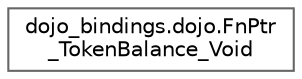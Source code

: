 digraph "Graphical Class Hierarchy"
{
 // LATEX_PDF_SIZE
  bgcolor="transparent";
  edge [fontname=Helvetica,fontsize=10,labelfontname=Helvetica,labelfontsize=10];
  node [fontname=Helvetica,fontsize=10,shape=box,height=0.2,width=0.4];
  rankdir="LR";
  Node0 [id="Node000000",label="dojo_bindings.dojo.FnPtr\l_TokenBalance_Void",height=0.2,width=0.4,color="grey40", fillcolor="white", style="filled",URL="$structdojo__bindings_1_1dojo_1_1_fn_ptr___token_balance___void.html",tooltip=" "];
}
